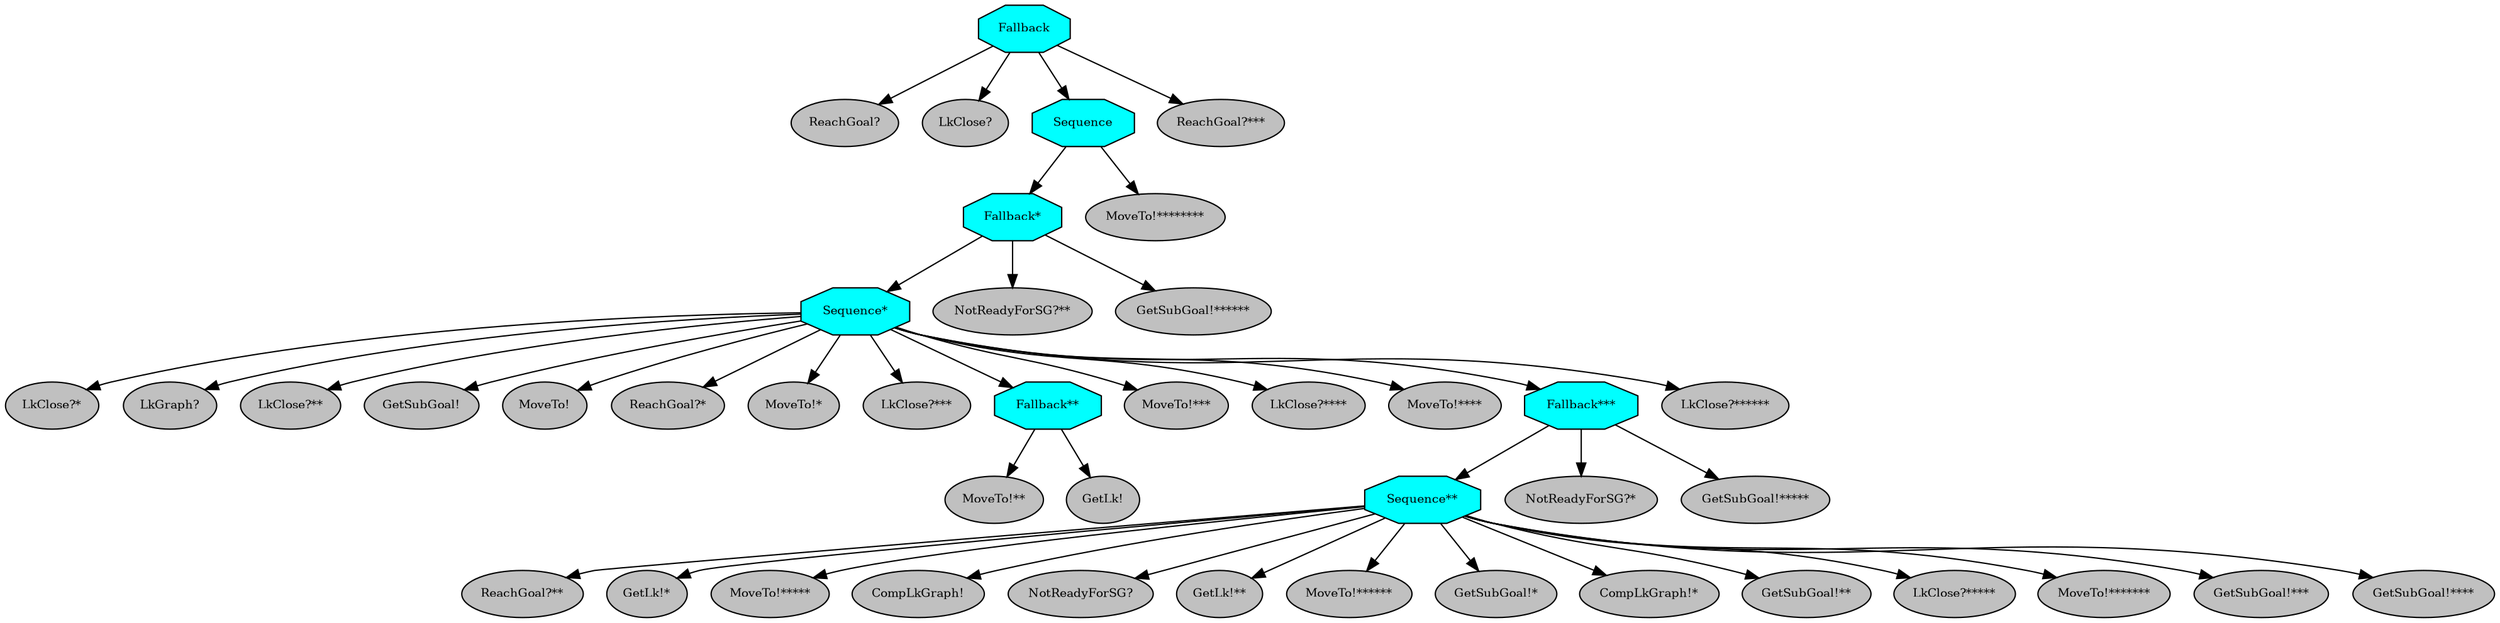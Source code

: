 digraph pastafarianism {
ordering=out;
graph [fontname="times-roman"];
node [fontname="times-roman"];
edge [fontname="times-roman"];
Fallback [fillcolor=cyan, fontcolor=black, fontsize=9, label=Fallback, shape=octagon, style=filled];
"ReachGoal?" [fillcolor=gray, fontcolor=black, fontsize=9, label="ReachGoal?", shape=ellipse, style=filled];
Fallback -> "ReachGoal?";
"LkClose?" [fillcolor=gray, fontcolor=black, fontsize=9, label="LkClose?", shape=ellipse, style=filled];
Fallback -> "LkClose?";
Sequence [fillcolor=cyan, fontcolor=black, fontsize=9, label=Sequence, shape=octagon, style=filled];
Fallback -> Sequence;
"Fallback*" [fillcolor=cyan, fontcolor=black, fontsize=9, label="Fallback*", shape=octagon, style=filled];
Sequence -> "Fallback*";
"Sequence*" [fillcolor=cyan, fontcolor=black, fontsize=9, label="Sequence*", shape=octagon, style=filled];
"Fallback*" -> "Sequence*";
"LkClose?*" [fillcolor=gray, fontcolor=black, fontsize=9, label="LkClose?*", shape=ellipse, style=filled];
"Sequence*" -> "LkClose?*";
"LkGraph?" [fillcolor=gray, fontcolor=black, fontsize=9, label="LkGraph?", shape=ellipse, style=filled];
"Sequence*" -> "LkGraph?";
"LkClose?**" [fillcolor=gray, fontcolor=black, fontsize=9, label="LkClose?**", shape=ellipse, style=filled];
"Sequence*" -> "LkClose?**";
"GetSubGoal!" [fillcolor=gray, fontcolor=black, fontsize=9, label="GetSubGoal!", shape=ellipse, style=filled];
"Sequence*" -> "GetSubGoal!";
"MoveTo!" [fillcolor=gray, fontcolor=black, fontsize=9, label="MoveTo!", shape=ellipse, style=filled];
"Sequence*" -> "MoveTo!";
"ReachGoal?*" [fillcolor=gray, fontcolor=black, fontsize=9, label="ReachGoal?*", shape=ellipse, style=filled];
"Sequence*" -> "ReachGoal?*";
"MoveTo!*" [fillcolor=gray, fontcolor=black, fontsize=9, label="MoveTo!*", shape=ellipse, style=filled];
"Sequence*" -> "MoveTo!*";
"LkClose?***" [fillcolor=gray, fontcolor=black, fontsize=9, label="LkClose?***", shape=ellipse, style=filled];
"Sequence*" -> "LkClose?***";
"Fallback**" [fillcolor=cyan, fontcolor=black, fontsize=9, label="Fallback**", shape=octagon, style=filled];
"Sequence*" -> "Fallback**";
"MoveTo!**" [fillcolor=gray, fontcolor=black, fontsize=9, label="MoveTo!**", shape=ellipse, style=filled];
"Fallback**" -> "MoveTo!**";
"GetLk!" [fillcolor=gray, fontcolor=black, fontsize=9, label="GetLk!", shape=ellipse, style=filled];
"Fallback**" -> "GetLk!";
"MoveTo!***" [fillcolor=gray, fontcolor=black, fontsize=9, label="MoveTo!***", shape=ellipse, style=filled];
"Sequence*" -> "MoveTo!***";
"LkClose?****" [fillcolor=gray, fontcolor=black, fontsize=9, label="LkClose?****", shape=ellipse, style=filled];
"Sequence*" -> "LkClose?****";
"MoveTo!****" [fillcolor=gray, fontcolor=black, fontsize=9, label="MoveTo!****", shape=ellipse, style=filled];
"Sequence*" -> "MoveTo!****";
"Fallback***" [fillcolor=cyan, fontcolor=black, fontsize=9, label="Fallback***", shape=octagon, style=filled];
"Sequence*" -> "Fallback***";
"Sequence**" [fillcolor=cyan, fontcolor=black, fontsize=9, label="Sequence**", shape=octagon, style=filled];
"Fallback***" -> "Sequence**";
"ReachGoal?**" [fillcolor=gray, fontcolor=black, fontsize=9, label="ReachGoal?**", shape=ellipse, style=filled];
"Sequence**" -> "ReachGoal?**";
"GetLk!*" [fillcolor=gray, fontcolor=black, fontsize=9, label="GetLk!*", shape=ellipse, style=filled];
"Sequence**" -> "GetLk!*";
"MoveTo!*****" [fillcolor=gray, fontcolor=black, fontsize=9, label="MoveTo!*****", shape=ellipse, style=filled];
"Sequence**" -> "MoveTo!*****";
"CompLkGraph!" [fillcolor=gray, fontcolor=black, fontsize=9, label="CompLkGraph!", shape=ellipse, style=filled];
"Sequence**" -> "CompLkGraph!";
"NotReadyForSG?" [fillcolor=gray, fontcolor=black, fontsize=9, label="NotReadyForSG?", shape=ellipse, style=filled];
"Sequence**" -> "NotReadyForSG?";
"GetLk!**" [fillcolor=gray, fontcolor=black, fontsize=9, label="GetLk!**", shape=ellipse, style=filled];
"Sequence**" -> "GetLk!**";
"MoveTo!******" [fillcolor=gray, fontcolor=black, fontsize=9, label="MoveTo!******", shape=ellipse, style=filled];
"Sequence**" -> "MoveTo!******";
"GetSubGoal!*" [fillcolor=gray, fontcolor=black, fontsize=9, label="GetSubGoal!*", shape=ellipse, style=filled];
"Sequence**" -> "GetSubGoal!*";
"CompLkGraph!*" [fillcolor=gray, fontcolor=black, fontsize=9, label="CompLkGraph!*", shape=ellipse, style=filled];
"Sequence**" -> "CompLkGraph!*";
"GetSubGoal!**" [fillcolor=gray, fontcolor=black, fontsize=9, label="GetSubGoal!**", shape=ellipse, style=filled];
"Sequence**" -> "GetSubGoal!**";
"LkClose?*****" [fillcolor=gray, fontcolor=black, fontsize=9, label="LkClose?*****", shape=ellipse, style=filled];
"Sequence**" -> "LkClose?*****";
"MoveTo!*******" [fillcolor=gray, fontcolor=black, fontsize=9, label="MoveTo!*******", shape=ellipse, style=filled];
"Sequence**" -> "MoveTo!*******";
"GetSubGoal!***" [fillcolor=gray, fontcolor=black, fontsize=9, label="GetSubGoal!***", shape=ellipse, style=filled];
"Sequence**" -> "GetSubGoal!***";
"GetSubGoal!****" [fillcolor=gray, fontcolor=black, fontsize=9, label="GetSubGoal!****", shape=ellipse, style=filled];
"Sequence**" -> "GetSubGoal!****";
"NotReadyForSG?*" [fillcolor=gray, fontcolor=black, fontsize=9, label="NotReadyForSG?*", shape=ellipse, style=filled];
"Fallback***" -> "NotReadyForSG?*";
"GetSubGoal!*****" [fillcolor=gray, fontcolor=black, fontsize=9, label="GetSubGoal!*****", shape=ellipse, style=filled];
"Fallback***" -> "GetSubGoal!*****";
"LkClose?******" [fillcolor=gray, fontcolor=black, fontsize=9, label="LkClose?******", shape=ellipse, style=filled];
"Sequence*" -> "LkClose?******";
"NotReadyForSG?**" [fillcolor=gray, fontcolor=black, fontsize=9, label="NotReadyForSG?**", shape=ellipse, style=filled];
"Fallback*" -> "NotReadyForSG?**";
"GetSubGoal!******" [fillcolor=gray, fontcolor=black, fontsize=9, label="GetSubGoal!******", shape=ellipse, style=filled];
"Fallback*" -> "GetSubGoal!******";
"MoveTo!********" [fillcolor=gray, fontcolor=black, fontsize=9, label="MoveTo!********", shape=ellipse, style=filled];
Sequence -> "MoveTo!********";
"ReachGoal?***" [fillcolor=gray, fontcolor=black, fontsize=9, label="ReachGoal?***", shape=ellipse, style=filled];
Fallback -> "ReachGoal?***";
}
